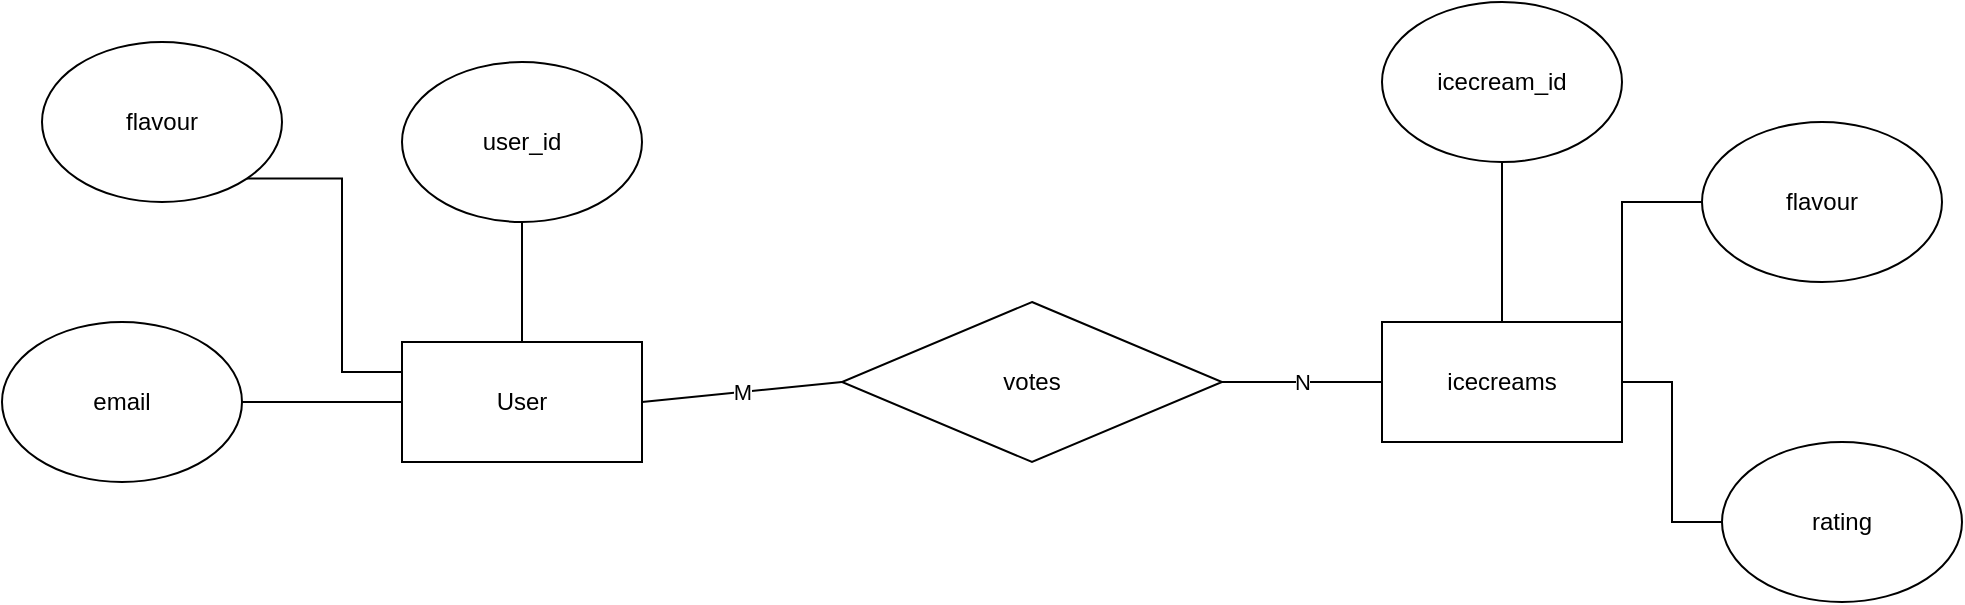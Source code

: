 <mxfile>
    <diagram id="fMCljZ-00V7Zb-hhHP1J" name="Page-1">
        <mxGraphModel dx="1176" dy="484" grid="1" gridSize="10" guides="1" tooltips="1" connect="1" arrows="1" fold="1" page="1" pageScale="1" pageWidth="827" pageHeight="1169" math="0" shadow="0">
            <root>
                <mxCell id="0"/>
                <mxCell id="1" parent="0"/>
                <mxCell id="9Ke1NxLbtCCt8Ny00CKA-14" value="N" style="edgeStyle=orthogonalEdgeStyle;rounded=0;orthogonalLoop=1;jettySize=auto;html=1;exitX=1;exitY=0.5;exitDx=0;exitDy=0;entryX=0;entryY=0.5;entryDx=0;entryDy=0;endArrow=none;endFill=0;" parent="1" source="9Ke1NxLbtCCt8Ny00CKA-1" target="9Ke1NxLbtCCt8Ny00CKA-3" edge="1">
                    <mxGeometry relative="1" as="geometry"/>
                </mxCell>
                <mxCell id="9Ke1NxLbtCCt8Ny00CKA-1" value="votes" style="rhombus;whiteSpace=wrap;html=1;" parent="1" vertex="1">
                    <mxGeometry x="710" y="460" width="190" height="80" as="geometry"/>
                </mxCell>
                <mxCell id="9Ke1NxLbtCCt8Ny00CKA-11" style="edgeStyle=orthogonalEdgeStyle;rounded=0;orthogonalLoop=1;jettySize=auto;html=1;endArrow=none;endFill=0;" parent="1" source="9Ke1NxLbtCCt8Ny00CKA-2" target="9Ke1NxLbtCCt8Ny00CKA-8" edge="1">
                    <mxGeometry relative="1" as="geometry"/>
                </mxCell>
                <mxCell id="9Ke1NxLbtCCt8Ny00CKA-2" value="User" style="rounded=0;whiteSpace=wrap;html=1;" parent="1" vertex="1">
                    <mxGeometry x="490" y="480" width="120" height="60" as="geometry"/>
                </mxCell>
                <mxCell id="9Ke1NxLbtCCt8Ny00CKA-3" value="icecreams" style="rounded=0;whiteSpace=wrap;html=1;" parent="1" vertex="1">
                    <mxGeometry x="980" y="470" width="120" height="60" as="geometry"/>
                </mxCell>
                <mxCell id="9Ke1NxLbtCCt8Ny00CKA-15" style="edgeStyle=orthogonalEdgeStyle;rounded=0;orthogonalLoop=1;jettySize=auto;html=1;exitX=0.5;exitY=1;exitDx=0;exitDy=0;entryX=0.5;entryY=0;entryDx=0;entryDy=0;endArrow=none;endFill=0;" parent="1" source="9Ke1NxLbtCCt8Ny00CKA-4" target="9Ke1NxLbtCCt8Ny00CKA-3" edge="1">
                    <mxGeometry relative="1" as="geometry"/>
                </mxCell>
                <mxCell id="9Ke1NxLbtCCt8Ny00CKA-4" value="icecream_id" style="ellipse;whiteSpace=wrap;html=1;" parent="1" vertex="1">
                    <mxGeometry x="980" y="310" width="120" height="80" as="geometry"/>
                </mxCell>
                <mxCell id="9Ke1NxLbtCCt8Ny00CKA-12" style="edgeStyle=orthogonalEdgeStyle;rounded=0;orthogonalLoop=1;jettySize=auto;html=1;entryX=0.5;entryY=0;entryDx=0;entryDy=0;endArrow=none;endFill=0;" parent="1" source="9Ke1NxLbtCCt8Ny00CKA-5" target="9Ke1NxLbtCCt8Ny00CKA-2" edge="1">
                    <mxGeometry relative="1" as="geometry"/>
                </mxCell>
                <mxCell id="9Ke1NxLbtCCt8Ny00CKA-5" value="user_id" style="ellipse;whiteSpace=wrap;html=1;" parent="1" vertex="1">
                    <mxGeometry x="490" y="340" width="120" height="80" as="geometry"/>
                </mxCell>
                <mxCell id="9Ke1NxLbtCCt8Ny00CKA-16" style="edgeStyle=orthogonalEdgeStyle;rounded=0;orthogonalLoop=1;jettySize=auto;html=1;exitX=0;exitY=0.5;exitDx=0;exitDy=0;entryX=1;entryY=0;entryDx=0;entryDy=0;endArrow=none;endFill=0;" parent="1" source="9Ke1NxLbtCCt8Ny00CKA-6" target="9Ke1NxLbtCCt8Ny00CKA-3" edge="1">
                    <mxGeometry relative="1" as="geometry"/>
                </mxCell>
                <mxCell id="9Ke1NxLbtCCt8Ny00CKA-6" value="flavour" style="ellipse;whiteSpace=wrap;html=1;" parent="1" vertex="1">
                    <mxGeometry x="1140" y="370" width="120" height="80" as="geometry"/>
                </mxCell>
                <mxCell id="9Ke1NxLbtCCt8Ny00CKA-17" style="edgeStyle=orthogonalEdgeStyle;rounded=0;orthogonalLoop=1;jettySize=auto;html=1;exitX=0;exitY=0.5;exitDx=0;exitDy=0;endArrow=none;endFill=0;" parent="1" source="9Ke1NxLbtCCt8Ny00CKA-7" target="9Ke1NxLbtCCt8Ny00CKA-3" edge="1">
                    <mxGeometry relative="1" as="geometry"/>
                </mxCell>
                <mxCell id="9Ke1NxLbtCCt8Ny00CKA-7" value="rating" style="ellipse;whiteSpace=wrap;html=1;" parent="1" vertex="1">
                    <mxGeometry x="1150" y="530" width="120" height="80" as="geometry"/>
                </mxCell>
                <mxCell id="9Ke1NxLbtCCt8Ny00CKA-8" value="email" style="ellipse;whiteSpace=wrap;html=1;" parent="1" vertex="1">
                    <mxGeometry x="290" y="470" width="120" height="80" as="geometry"/>
                </mxCell>
                <mxCell id="9Ke1NxLbtCCt8Ny00CKA-13" style="edgeStyle=orthogonalEdgeStyle;rounded=0;orthogonalLoop=1;jettySize=auto;html=1;exitX=1;exitY=1;exitDx=0;exitDy=0;entryX=0;entryY=0.25;entryDx=0;entryDy=0;endArrow=none;endFill=0;" parent="1" source="9Ke1NxLbtCCt8Ny00CKA-9" target="9Ke1NxLbtCCt8Ny00CKA-2" edge="1">
                    <mxGeometry relative="1" as="geometry"/>
                </mxCell>
                <mxCell id="9Ke1NxLbtCCt8Ny00CKA-9" value="flavour" style="ellipse;whiteSpace=wrap;html=1;" parent="1" vertex="1">
                    <mxGeometry x="310" y="330" width="120" height="80" as="geometry"/>
                </mxCell>
                <mxCell id="9Ke1NxLbtCCt8Ny00CKA-10" value="M" style="endArrow=none;html=1;rounded=0;exitX=1;exitY=0.5;exitDx=0;exitDy=0;entryX=0;entryY=0.5;entryDx=0;entryDy=0;" parent="1" source="9Ke1NxLbtCCt8Ny00CKA-2" target="9Ke1NxLbtCCt8Ny00CKA-1" edge="1">
                    <mxGeometry width="50" height="50" relative="1" as="geometry">
                        <mxPoint x="630" y="510" as="sourcePoint"/>
                        <mxPoint x="680" y="460" as="targetPoint"/>
                    </mxGeometry>
                </mxCell>
            </root>
        </mxGraphModel>
    </diagram>
</mxfile>